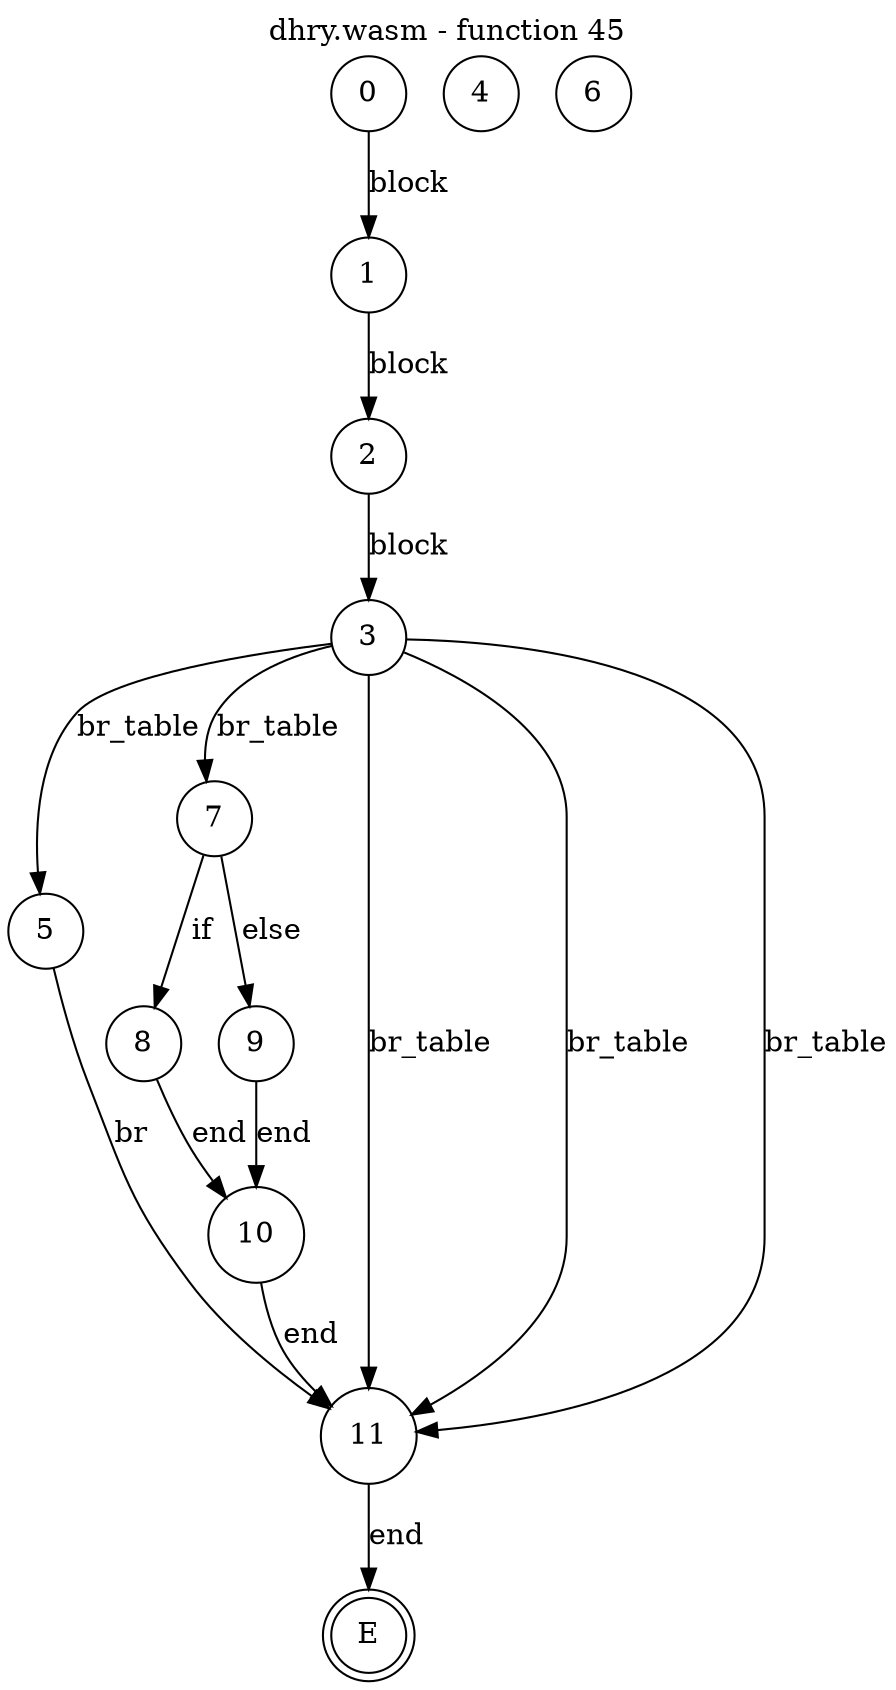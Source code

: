 digraph finite_state_machine {
    label = "dhry.wasm - function 45"
    labelloc =  t
    labelfontsize = 16
    labelfontcolor = black
    labelfontname = "Helvetica"
    node [shape = doublecircle]; E ;
node [shape=circle, fontcolor=black, style="", label="0"]0
node [shape=circle, fontcolor=black, style="", label="1"]1
node [shape=circle, fontcolor=black, style="", label="2"]2
node [shape=circle, fontcolor=black, style="", label="3"]3
node [shape=circle, fontcolor=black, style="", label="4"]4
node [shape=circle, fontcolor=black, style="", label="5"]5
node [shape=circle, fontcolor=black, style="", label="6"]6
node [shape=circle, fontcolor=black, style="", label="7"]7
node [shape=circle, fontcolor=black, style="", label="8"]8
node [shape=circle, fontcolor=black, style="", label="9"]9
node [shape=circle, fontcolor=black, style="", label="10"]10
node [shape=circle, fontcolor=black, style="", label="11"]11
node [shape=circle, fontcolor=black, style="", label="E"]E
    0 -> 1[label="block"];
    1 -> 2[label="block"];
    2 -> 3[label="block"];
    3 -> 5[label="br_table"];
    3 -> 11[label="br_table"];
    3 -> 11[label="br_table"];
    3 -> 7[label="br_table"];
    3 -> 11[label="br_table"];
    5 -> 11[label="br"];
    7 -> 8[label="if"];
    7 -> 9[label="else"];
    8 -> 10[label="end"];
    9 -> 10[label="end"];
    10 -> 11[label="end"];
    11 -> E[label="end"];
}
